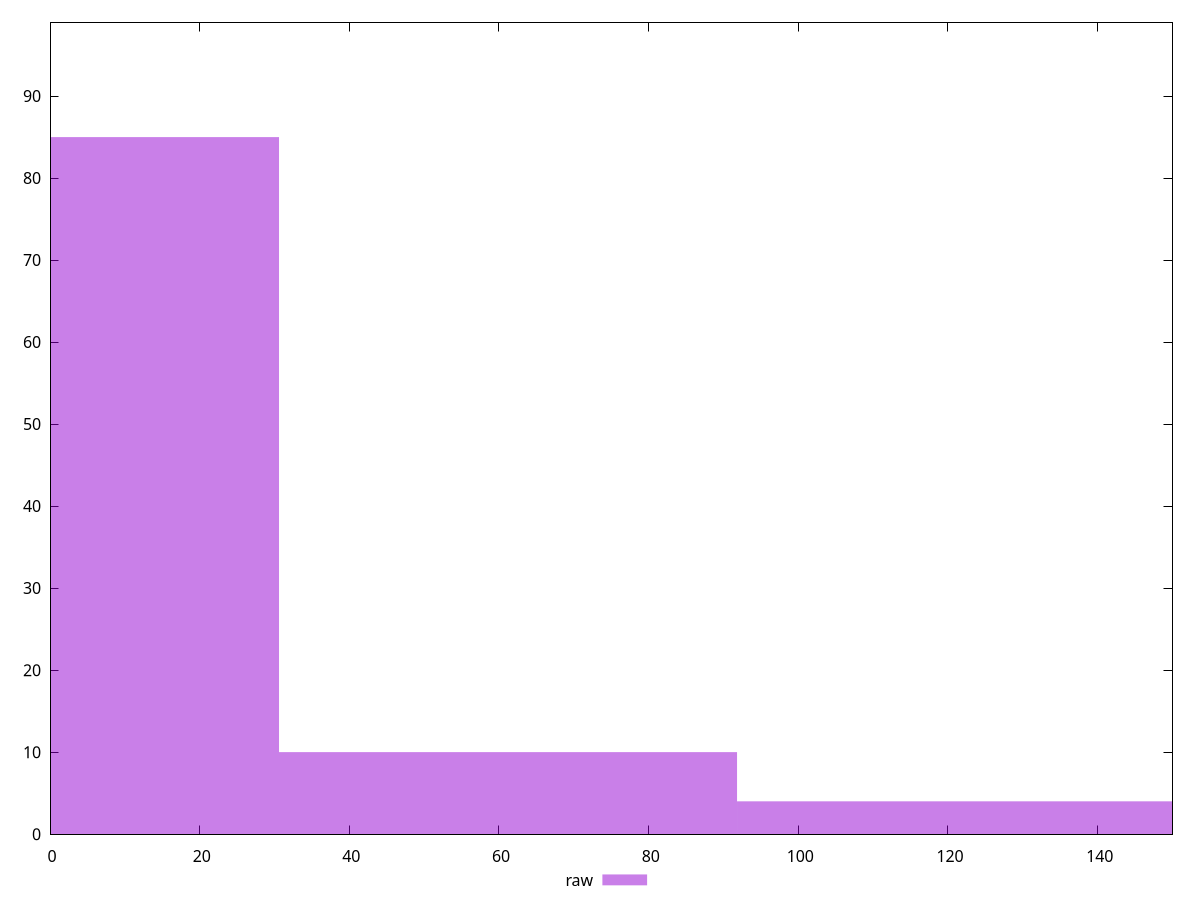 reset

$raw <<EOF
0 85
61.206429151891236 10
122.41285830378247 4
EOF

set key outside below
set boxwidth 61.206429151891236
set xrange [0:150]
set yrange [0:99]
set trange [0:99]
set style fill transparent solid 0.5 noborder
set terminal svg size 640, 490 enhanced background rgb 'white'
set output "reports/report_00030_2021-02-24T20-42-31.540Z/unminified-javascript/samples/card/raw/histogram.svg"

plot $raw title "raw" with boxes

reset
